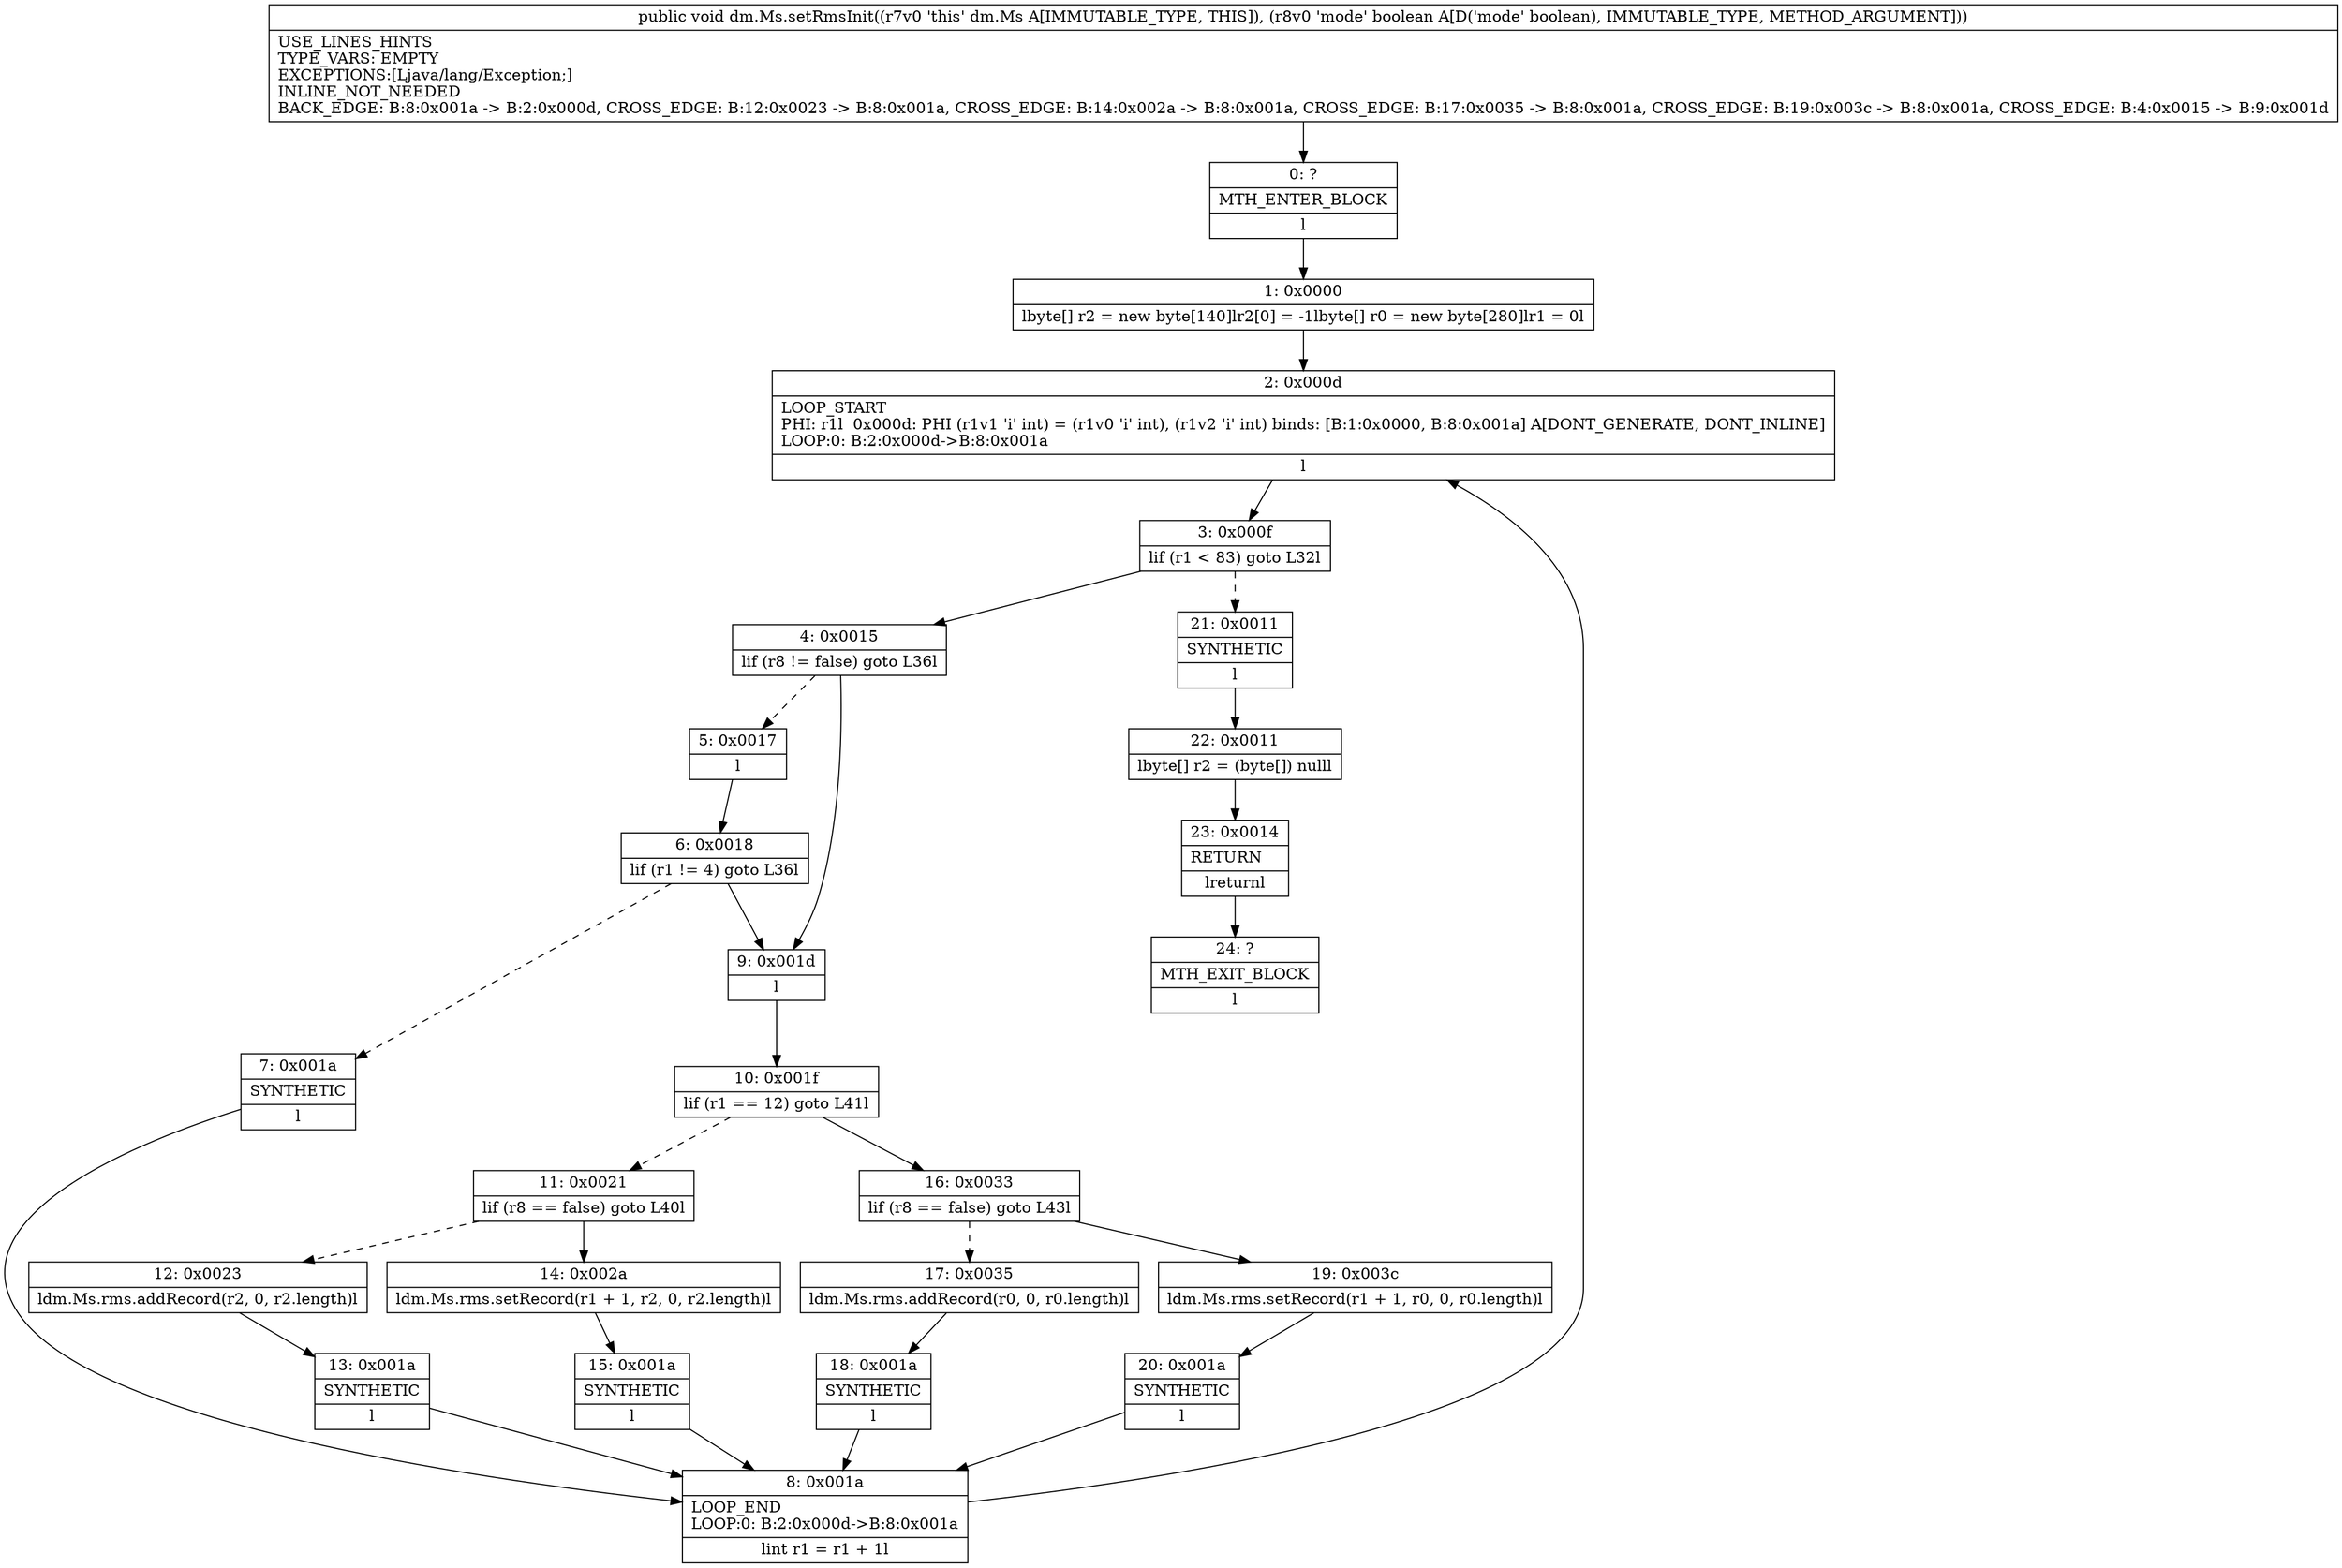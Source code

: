 digraph "CFG fordm.Ms.setRmsInit(Z)V" {
Node_0 [shape=record,label="{0\:\ ?|MTH_ENTER_BLOCK\l|l}"];
Node_1 [shape=record,label="{1\:\ 0x0000|lbyte[] r2 = new byte[140]lr2[0] = \-1lbyte[] r0 = new byte[280]lr1 = 0l}"];
Node_2 [shape=record,label="{2\:\ 0x000d|LOOP_START\lPHI: r1l  0x000d: PHI (r1v1 'i' int) = (r1v0 'i' int), (r1v2 'i' int) binds: [B:1:0x0000, B:8:0x001a] A[DONT_GENERATE, DONT_INLINE]\lLOOP:0: B:2:0x000d\-\>B:8:0x001a\l|l}"];
Node_3 [shape=record,label="{3\:\ 0x000f|lif (r1 \< 83) goto L32l}"];
Node_4 [shape=record,label="{4\:\ 0x0015|lif (r8 != false) goto L36l}"];
Node_5 [shape=record,label="{5\:\ 0x0017|l}"];
Node_6 [shape=record,label="{6\:\ 0x0018|lif (r1 != 4) goto L36l}"];
Node_7 [shape=record,label="{7\:\ 0x001a|SYNTHETIC\l|l}"];
Node_8 [shape=record,label="{8\:\ 0x001a|LOOP_END\lLOOP:0: B:2:0x000d\-\>B:8:0x001a\l|lint r1 = r1 + 1l}"];
Node_9 [shape=record,label="{9\:\ 0x001d|l}"];
Node_10 [shape=record,label="{10\:\ 0x001f|lif (r1 == 12) goto L41l}"];
Node_11 [shape=record,label="{11\:\ 0x0021|lif (r8 == false) goto L40l}"];
Node_12 [shape=record,label="{12\:\ 0x0023|ldm.Ms.rms.addRecord(r2, 0, r2.length)l}"];
Node_13 [shape=record,label="{13\:\ 0x001a|SYNTHETIC\l|l}"];
Node_14 [shape=record,label="{14\:\ 0x002a|ldm.Ms.rms.setRecord(r1 + 1, r2, 0, r2.length)l}"];
Node_15 [shape=record,label="{15\:\ 0x001a|SYNTHETIC\l|l}"];
Node_16 [shape=record,label="{16\:\ 0x0033|lif (r8 == false) goto L43l}"];
Node_17 [shape=record,label="{17\:\ 0x0035|ldm.Ms.rms.addRecord(r0, 0, r0.length)l}"];
Node_18 [shape=record,label="{18\:\ 0x001a|SYNTHETIC\l|l}"];
Node_19 [shape=record,label="{19\:\ 0x003c|ldm.Ms.rms.setRecord(r1 + 1, r0, 0, r0.length)l}"];
Node_20 [shape=record,label="{20\:\ 0x001a|SYNTHETIC\l|l}"];
Node_21 [shape=record,label="{21\:\ 0x0011|SYNTHETIC\l|l}"];
Node_22 [shape=record,label="{22\:\ 0x0011|lbyte[] r2 = (byte[]) nulll}"];
Node_23 [shape=record,label="{23\:\ 0x0014|RETURN\l|lreturnl}"];
Node_24 [shape=record,label="{24\:\ ?|MTH_EXIT_BLOCK\l|l}"];
MethodNode[shape=record,label="{public void dm.Ms.setRmsInit((r7v0 'this' dm.Ms A[IMMUTABLE_TYPE, THIS]), (r8v0 'mode' boolean A[D('mode' boolean), IMMUTABLE_TYPE, METHOD_ARGUMENT]))  | USE_LINES_HINTS\lTYPE_VARS: EMPTY\lEXCEPTIONS:[Ljava\/lang\/Exception;]\lINLINE_NOT_NEEDED\lBACK_EDGE: B:8:0x001a \-\> B:2:0x000d, CROSS_EDGE: B:12:0x0023 \-\> B:8:0x001a, CROSS_EDGE: B:14:0x002a \-\> B:8:0x001a, CROSS_EDGE: B:17:0x0035 \-\> B:8:0x001a, CROSS_EDGE: B:19:0x003c \-\> B:8:0x001a, CROSS_EDGE: B:4:0x0015 \-\> B:9:0x001d\l}"];
MethodNode -> Node_0;
Node_0 -> Node_1;
Node_1 -> Node_2;
Node_2 -> Node_3;
Node_3 -> Node_4;
Node_3 -> Node_21[style=dashed];
Node_4 -> Node_5[style=dashed];
Node_4 -> Node_9;
Node_5 -> Node_6;
Node_6 -> Node_9;
Node_6 -> Node_7[style=dashed];
Node_7 -> Node_8;
Node_8 -> Node_2;
Node_9 -> Node_10;
Node_10 -> Node_11[style=dashed];
Node_10 -> Node_16;
Node_11 -> Node_12[style=dashed];
Node_11 -> Node_14;
Node_12 -> Node_13;
Node_13 -> Node_8;
Node_14 -> Node_15;
Node_15 -> Node_8;
Node_16 -> Node_17[style=dashed];
Node_16 -> Node_19;
Node_17 -> Node_18;
Node_18 -> Node_8;
Node_19 -> Node_20;
Node_20 -> Node_8;
Node_21 -> Node_22;
Node_22 -> Node_23;
Node_23 -> Node_24;
}

